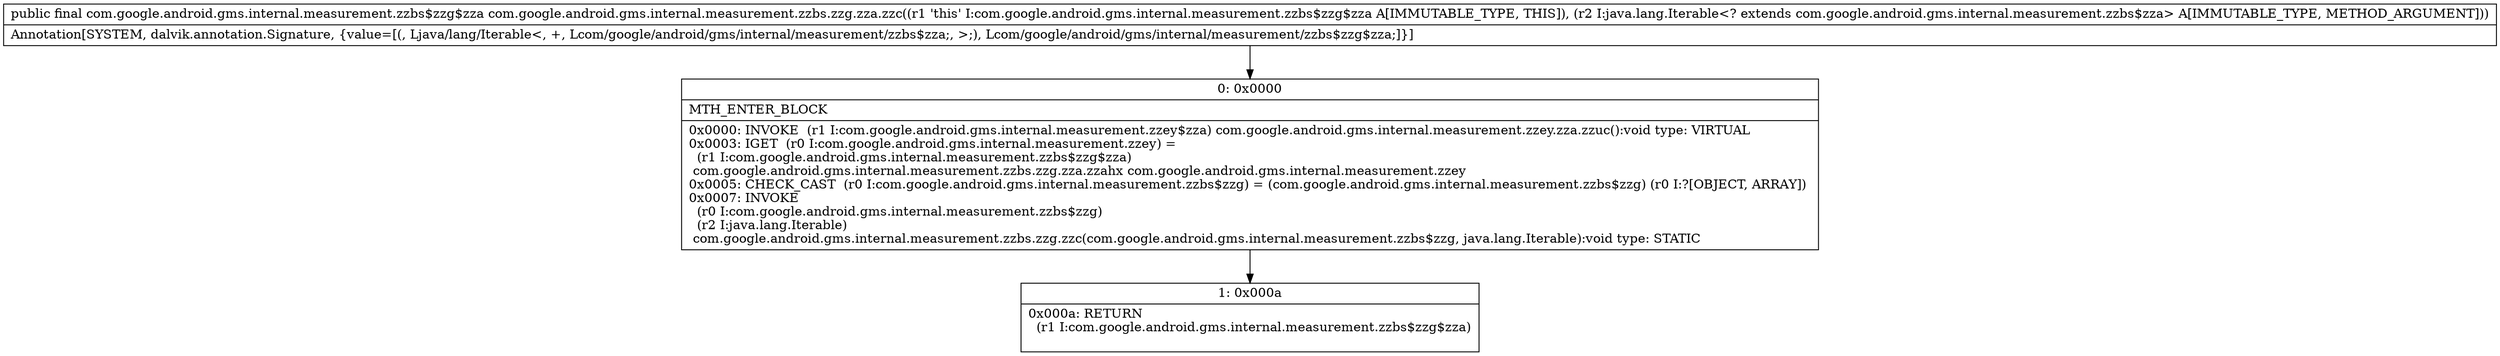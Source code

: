 digraph "CFG forcom.google.android.gms.internal.measurement.zzbs.zzg.zza.zzc(Ljava\/lang\/Iterable;)Lcom\/google\/android\/gms\/internal\/measurement\/zzbs$zzg$zza;" {
Node_0 [shape=record,label="{0\:\ 0x0000|MTH_ENTER_BLOCK\l|0x0000: INVOKE  (r1 I:com.google.android.gms.internal.measurement.zzey$zza) com.google.android.gms.internal.measurement.zzey.zza.zzuc():void type: VIRTUAL \l0x0003: IGET  (r0 I:com.google.android.gms.internal.measurement.zzey) = \l  (r1 I:com.google.android.gms.internal.measurement.zzbs$zzg$zza)\l com.google.android.gms.internal.measurement.zzbs.zzg.zza.zzahx com.google.android.gms.internal.measurement.zzey \l0x0005: CHECK_CAST  (r0 I:com.google.android.gms.internal.measurement.zzbs$zzg) = (com.google.android.gms.internal.measurement.zzbs$zzg) (r0 I:?[OBJECT, ARRAY]) \l0x0007: INVOKE  \l  (r0 I:com.google.android.gms.internal.measurement.zzbs$zzg)\l  (r2 I:java.lang.Iterable)\l com.google.android.gms.internal.measurement.zzbs.zzg.zzc(com.google.android.gms.internal.measurement.zzbs$zzg, java.lang.Iterable):void type: STATIC \l}"];
Node_1 [shape=record,label="{1\:\ 0x000a|0x000a: RETURN  \l  (r1 I:com.google.android.gms.internal.measurement.zzbs$zzg$zza)\l \l}"];
MethodNode[shape=record,label="{public final com.google.android.gms.internal.measurement.zzbs$zzg$zza com.google.android.gms.internal.measurement.zzbs.zzg.zza.zzc((r1 'this' I:com.google.android.gms.internal.measurement.zzbs$zzg$zza A[IMMUTABLE_TYPE, THIS]), (r2 I:java.lang.Iterable\<? extends com.google.android.gms.internal.measurement.zzbs$zza\> A[IMMUTABLE_TYPE, METHOD_ARGUMENT]))  | Annotation[SYSTEM, dalvik.annotation.Signature, \{value=[(, Ljava\/lang\/Iterable\<, +, Lcom\/google\/android\/gms\/internal\/measurement\/zzbs$zza;, \>;), Lcom\/google\/android\/gms\/internal\/measurement\/zzbs$zzg$zza;]\}]\l}"];
MethodNode -> Node_0;
Node_0 -> Node_1;
}

